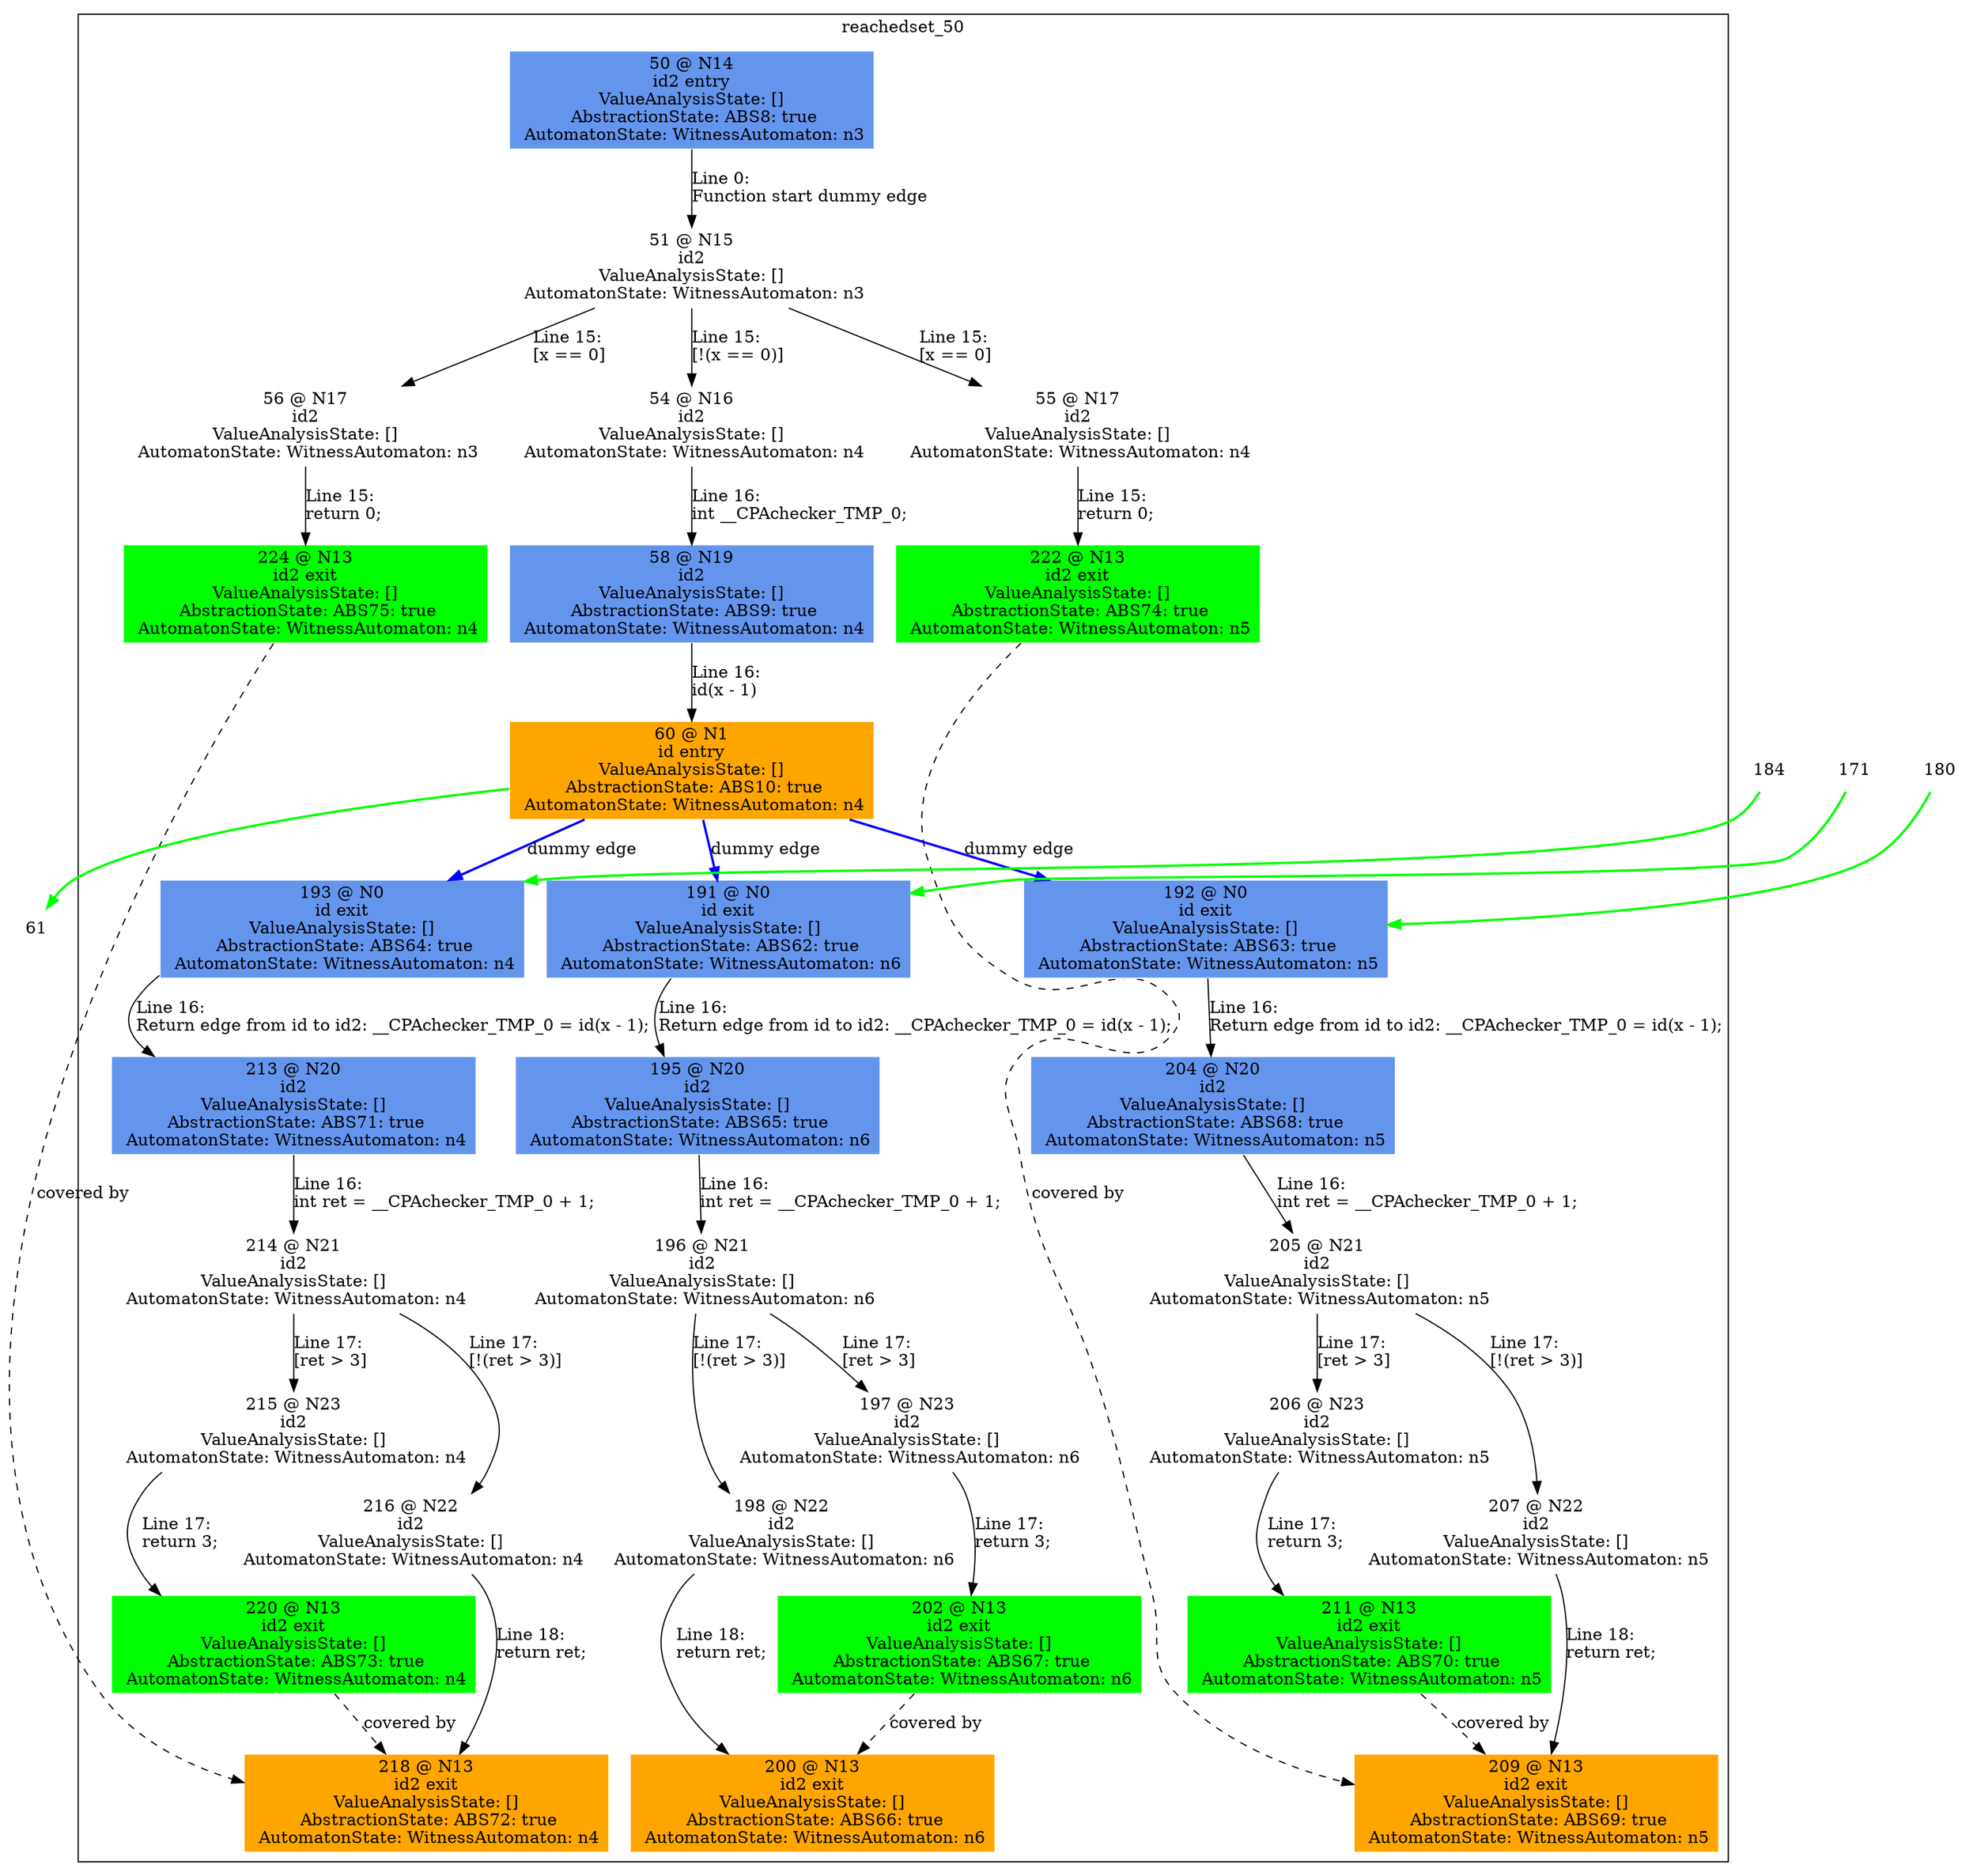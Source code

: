 digraph ARG {
node [style="filled" shape="box" color="white"]
subgraph cluster_50 {
label="reachedset_50"
50 [fillcolor="cornflowerblue" label="50 @ N14\nid2 entry\nValueAnalysisState: []\n AbstractionState: ABS8: true\n AutomatonState: WitnessAutomaton: n3\n" id="50"]
51 [label="51 @ N15\nid2\nValueAnalysisState: []\n AutomatonState: WitnessAutomaton: n3\n" id="51"]
56 [label="56 @ N17\nid2\nValueAnalysisState: []\n AutomatonState: WitnessAutomaton: n3\n" id="56"]
224 [fillcolor="green" label="224 @ N13\nid2 exit\nValueAnalysisState: []\n AbstractionState: ABS75: true\n AutomatonState: WitnessAutomaton: n4\n" id="224"]
55 [label="55 @ N17\nid2\nValueAnalysisState: []\n AutomatonState: WitnessAutomaton: n4\n" id="55"]
222 [fillcolor="green" label="222 @ N13\nid2 exit\nValueAnalysisState: []\n AbstractionState: ABS74: true\n AutomatonState: WitnessAutomaton: n5\n" id="222"]
54 [label="54 @ N16\nid2\nValueAnalysisState: []\n AutomatonState: WitnessAutomaton: n4\n" id="54"]
58 [fillcolor="cornflowerblue" label="58 @ N19\nid2\nValueAnalysisState: []\n AbstractionState: ABS9: true\n AutomatonState: WitnessAutomaton: n4\n" id="58"]
60 [fillcolor="orange" label="60 @ N1\nid entry\nValueAnalysisState: []\n AbstractionState: ABS10: true\n AutomatonState: WitnessAutomaton: n4\n" id="60"]
193 [fillcolor="cornflowerblue" label="193 @ N0\nid exit\nValueAnalysisState: []\n AbstractionState: ABS64: true\n AutomatonState: WitnessAutomaton: n4\n" id="193"]
213 [fillcolor="cornflowerblue" label="213 @ N20\nid2\nValueAnalysisState: []\n AbstractionState: ABS71: true\n AutomatonState: WitnessAutomaton: n4\n" id="213"]
214 [label="214 @ N21\nid2\nValueAnalysisState: []\n AutomatonState: WitnessAutomaton: n4\n" id="214"]
216 [label="216 @ N22\nid2\nValueAnalysisState: []\n AutomatonState: WitnessAutomaton: n4\n" id="216"]
218 [fillcolor="orange" label="218 @ N13\nid2 exit\nValueAnalysisState: []\n AbstractionState: ABS72: true\n AutomatonState: WitnessAutomaton: n4\n" id="218"]
215 [label="215 @ N23\nid2\nValueAnalysisState: []\n AutomatonState: WitnessAutomaton: n4\n" id="215"]
220 [fillcolor="green" label="220 @ N13\nid2 exit\nValueAnalysisState: []\n AbstractionState: ABS73: true\n AutomatonState: WitnessAutomaton: n4\n" id="220"]
192 [fillcolor="cornflowerblue" label="192 @ N0\nid exit\nValueAnalysisState: []\n AbstractionState: ABS63: true\n AutomatonState: WitnessAutomaton: n5\n" id="192"]
204 [fillcolor="cornflowerblue" label="204 @ N20\nid2\nValueAnalysisState: []\n AbstractionState: ABS68: true\n AutomatonState: WitnessAutomaton: n5\n" id="204"]
205 [label="205 @ N21\nid2\nValueAnalysisState: []\n AutomatonState: WitnessAutomaton: n5\n" id="205"]
207 [label="207 @ N22\nid2\nValueAnalysisState: []\n AutomatonState: WitnessAutomaton: n5\n" id="207"]
209 [fillcolor="orange" label="209 @ N13\nid2 exit\nValueAnalysisState: []\n AbstractionState: ABS69: true\n AutomatonState: WitnessAutomaton: n5\n" id="209"]
206 [label="206 @ N23\nid2\nValueAnalysisState: []\n AutomatonState: WitnessAutomaton: n5\n" id="206"]
211 [fillcolor="green" label="211 @ N13\nid2 exit\nValueAnalysisState: []\n AbstractionState: ABS70: true\n AutomatonState: WitnessAutomaton: n5\n" id="211"]
191 [fillcolor="cornflowerblue" label="191 @ N0\nid exit\nValueAnalysisState: []\n AbstractionState: ABS62: true\n AutomatonState: WitnessAutomaton: n6\n" id="191"]
195 [fillcolor="cornflowerblue" label="195 @ N20\nid2\nValueAnalysisState: []\n AbstractionState: ABS65: true\n AutomatonState: WitnessAutomaton: n6\n" id="195"]
196 [label="196 @ N21\nid2\nValueAnalysisState: []\n AutomatonState: WitnessAutomaton: n6\n" id="196"]
198 [label="198 @ N22\nid2\nValueAnalysisState: []\n AutomatonState: WitnessAutomaton: n6\n" id="198"]
200 [fillcolor="orange" label="200 @ N13\nid2 exit\nValueAnalysisState: []\n AbstractionState: ABS66: true\n AutomatonState: WitnessAutomaton: n6\n" id="200"]
197 [label="197 @ N23\nid2\nValueAnalysisState: []\n AutomatonState: WitnessAutomaton: n6\n" id="197"]
202 [fillcolor="green" label="202 @ N13\nid2 exit\nValueAnalysisState: []\n AbstractionState: ABS67: true\n AutomatonState: WitnessAutomaton: n6\n" id="202"]
50 -> 51 [label="Line 0: \lFunction start dummy edge\l" id="50 -> 51"]
51 -> 54 [label="Line 15: \l[!(x == 0)]\l" id="51 -> 54"]
51 -> 55 [label="Line 15: \l[x == 0]\l" id="51 -> 55"]
51 -> 56 [label="Line 15: \l[x == 0]\l" id="51 -> 56"]
56 -> 224 [label="Line 15: \lreturn 0;\l" id="56 -> 224"]
55 -> 222 [label="Line 15: \lreturn 0;\l" id="55 -> 222"]
54 -> 58 [label="Line 16: \lint __CPAchecker_TMP_0;\l" id="54 -> 58"]
58 -> 60 [label="Line 16: \lid(x - 1)\l" id="58 -> 60"]
60 -> 191 [style="bold" color="blue" label="dummy edge" id="60 -> 191"]
60 -> 192 [style="bold" color="blue" label="dummy edge" id="60 -> 192"]
60 -> 193 [style="bold" color="blue" label="dummy edge" id="60 -> 193"]
193 -> 213 [label="Line 16: \lReturn edge from id to id2: __CPAchecker_TMP_0 = id(x - 1);\l" id="193 -> 213"]
213 -> 214 [label="Line 16: \lint ret = __CPAchecker_TMP_0 + 1;\l" id="213 -> 214"]
214 -> 215 [label="Line 17: \l[ret > 3]\l" id="214 -> 215"]
214 -> 216 [label="Line 17: \l[!(ret > 3)]\l" id="214 -> 216"]
216 -> 218 [label="Line 18: \lreturn ret;\l" id="216 -> 218"]
220 -> 218 [style="dashed" weight="0" label="covered by"]
224 -> 218 [style="dashed" weight="0" label="covered by"]
215 -> 220 [label="Line 17: \lreturn 3;\l" id="215 -> 220"]
192 -> 204 [label="Line 16: \lReturn edge from id to id2: __CPAchecker_TMP_0 = id(x - 1);\l" id="192 -> 204"]
204 -> 205 [label="Line 16: \lint ret = __CPAchecker_TMP_0 + 1;\l" id="204 -> 205"]
205 -> 206 [label="Line 17: \l[ret > 3]\l" id="205 -> 206"]
205 -> 207 [label="Line 17: \l[!(ret > 3)]\l" id="205 -> 207"]
207 -> 209 [label="Line 18: \lreturn ret;\l" id="207 -> 209"]
211 -> 209 [style="dashed" weight="0" label="covered by"]
222 -> 209 [style="dashed" weight="0" label="covered by"]
206 -> 211 [label="Line 17: \lreturn 3;\l" id="206 -> 211"]
191 -> 195 [label="Line 16: \lReturn edge from id to id2: __CPAchecker_TMP_0 = id(x - 1);\l" id="191 -> 195"]
195 -> 196 [label="Line 16: \lint ret = __CPAchecker_TMP_0 + 1;\l" id="195 -> 196"]
196 -> 197 [label="Line 17: \l[ret > 3]\l" id="196 -> 197"]
196 -> 198 [label="Line 17: \l[!(ret > 3)]\l" id="196 -> 198"]
198 -> 200 [label="Line 18: \lreturn ret;\l" id="198 -> 200"]
202 -> 200 [style="dashed" weight="0" label="covered by"]
197 -> 202 [label="Line 17: \lreturn 3;\l" id="197 -> 202"]
}
60 -> 61 [color=green style=bold]
184 -> 193 [color=green style=bold]
171 -> 191 [color=green style=bold]
180 -> 192 [color=green style=bold]
}
